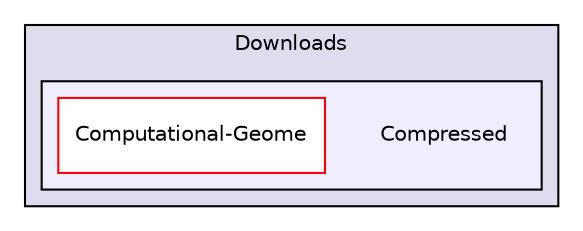 digraph "C:/Users/Ace Sps/Downloads/Compressed" {
  compound=true
  node [ fontsize="10", fontname="Helvetica"];
  edge [ labelfontsize="10", labelfontname="Helvetica"];
  subgraph clusterdir_017c1216c60ffa73bfc7db7e08c08492 {
    graph [ bgcolor="#ddddee", pencolor="black", label="Downloads" fontname="Helvetica", fontsize="10", URL="dir_017c1216c60ffa73bfc7db7e08c08492.html"]
  subgraph clusterdir_afa90881f3ac6980f2d9c54fda59e0b4 {
    graph [ bgcolor="#eeeeff", pencolor="black", label="" URL="dir_afa90881f3ac6980f2d9c54fda59e0b4.html"];
    dir_afa90881f3ac6980f2d9c54fda59e0b4 [shape=plaintext label="Compressed"];
    dir_b4114f8875ddb5136fd425ed0cc31128 [shape=box label="Computational-Geome" color="red" fillcolor="white" style="filled" URL="dir_b4114f8875ddb5136fd425ed0cc31128.html"];
  }
  }
}
